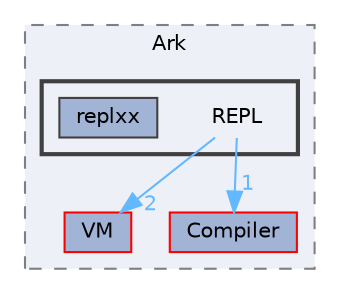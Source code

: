 digraph "/Users/fola/Documents/ArkScript/Ark/include/Ark/REPL"
{
 // INTERACTIVE_SVG=YES
 // LATEX_PDF_SIZE
  bgcolor="transparent";
  edge [fontname=Helvetica,fontsize=10,labelfontname=Helvetica,labelfontsize=10];
  node [fontname=Helvetica,fontsize=10,shape=box,height=0.2,width=0.4];
  compound=true
  subgraph clusterdir_a8b6c64285bf9ac60f50770eb2fc48b5 {
    graph [ bgcolor="#edf0f7", pencolor="grey50", label="Ark", fontname=Helvetica,fontsize=10 style="filled,dashed", URL="dir_a8b6c64285bf9ac60f50770eb2fc48b5.html",tooltip=""]
  dir_222307dbf92126e8e24c7a501f533901 [label="VM", fillcolor="#a2b4d6", color="red", style="filled", URL="dir_222307dbf92126e8e24c7a501f533901.html",tooltip=""];
  dir_e4f19535f57335fb80a0267cec25bf70 [label="Compiler", fillcolor="#a2b4d6", color="red", style="filled", URL="dir_e4f19535f57335fb80a0267cec25bf70.html",tooltip=""];
  subgraph clusterdir_fcfe4316a8cc31a1cf70428f9403b478 {
    graph [ bgcolor="#edf0f7", pencolor="grey25", label="", fontname=Helvetica,fontsize=10 style="filled,bold", URL="dir_fcfe4316a8cc31a1cf70428f9403b478.html",tooltip=""]
    dir_fcfe4316a8cc31a1cf70428f9403b478 [shape=plaintext, label="REPL"];
  dir_3432122435c16fd6f9b248185b009ab6 [label="replxx", fillcolor="#a2b4d6", color="grey25", style="filled", URL="dir_3432122435c16fd6f9b248185b009ab6.html",tooltip=""];
  }
  }
  dir_fcfe4316a8cc31a1cf70428f9403b478->dir_222307dbf92126e8e24c7a501f533901 [headlabel="2", labeldistance=1.5 headhref="dir_000031_000038.html" color="steelblue1" fontcolor="steelblue1"];
  dir_fcfe4316a8cc31a1cf70428f9403b478->dir_e4f19535f57335fb80a0267cec25bf70 [headlabel="1", labeldistance=1.5 headhref="dir_000031_000007.html" color="steelblue1" fontcolor="steelblue1"];
}
